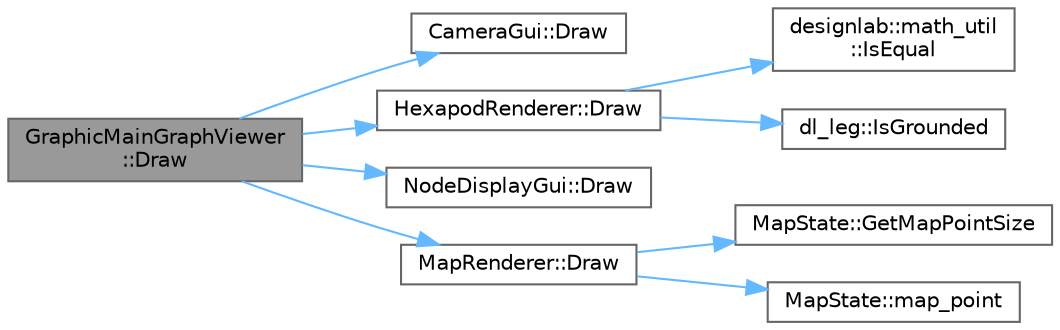 digraph "GraphicMainGraphViewer::Draw"
{
 // LATEX_PDF_SIZE
  bgcolor="transparent";
  edge [fontname=Helvetica,fontsize=10,labelfontname=Helvetica,labelfontsize=10];
  node [fontname=Helvetica,fontsize=10,shape=box,height=0.2,width=0.4];
  rankdir="LR";
  Node1 [id="Node000001",label="GraphicMainGraphViewer\l::Draw",height=0.2,width=0.4,color="gray40", fillcolor="grey60", style="filled", fontcolor="black",tooltip="描画を行う．ここでは描画系の処理のみを行い内部のデータを更新しないためconstを付けている．純粋仮想関数．"];
  Node1 -> Node2 [id="edge1_Node000001_Node000002",color="steelblue1",style="solid",tooltip=" "];
  Node2 [id="Node000002",label="CameraGui::Draw",height=0.2,width=0.4,color="grey40", fillcolor="white", style="filled",URL="$class_camera_gui.html#ada26678aa63e5091de5d1ae4e4ec3e9a",tooltip="GUIの描画を行う"];
  Node1 -> Node3 [id="edge2_Node000001_Node000003",color="steelblue1",style="solid",tooltip=" "];
  Node3 [id="Node000003",label="HexapodRenderer::Draw",height=0.2,width=0.4,color="grey40", fillcolor="white", style="filled",URL="$class_hexapod_renderer.html#a8eae43f9a83c964275d97cd9c73d9451",tooltip="ロボットを3D空間に描画する．"];
  Node3 -> Node4 [id="edge3_Node000003_Node000004",color="steelblue1",style="solid",tooltip=" "];
  Node4 [id="Node000004",label="designlab::math_util\l::IsEqual",height=0.2,width=0.4,color="grey40", fillcolor="white", style="filled",URL="$namespacedesignlab_1_1math__util.html#a44a42787b2445c454d3afed817c1769e",tooltip="C++において，小数同士の計算は誤差が出てしまう．誤差込みで値が等しいか調べる．"];
  Node3 -> Node5 [id="edge4_Node000003_Node000005",color="steelblue1",style="solid",tooltip=" "];
  Node5 [id="Node000005",label="dl_leg::IsGrounded",height=0.2,width=0.4,color="grey40", fillcolor="white", style="filled",URL="$namespacedl__leg.html#af9f9b0788c3b3049e8bbf659df946c20",tooltip="脚番号 leg_index 0 〜 5 に応じて，その脚が接地しているかを調べる．   脚は右前脚を0番として，時計回りに0,1,2,3,4,5となる．左前足が5番．"];
  Node1 -> Node6 [id="edge5_Node000001_Node000006",color="steelblue1",style="solid",tooltip=" "];
  Node6 [id="Node000006",label="NodeDisplayGui::Draw",height=0.2,width=0.4,color="grey40", fillcolor="white", style="filled",URL="$class_node_display_gui.html#a839b67b1b96859f8ad23b00a56c2997d",tooltip="GUIの表示を行う"];
  Node1 -> Node7 [id="edge6_Node000001_Node000007",color="steelblue1",style="solid",tooltip=" "];
  Node7 [id="Node000007",label="MapRenderer::Draw",height=0.2,width=0.4,color="grey40", fillcolor="white", style="filled",URL="$class_map_renderer.html#a7f66eb64de0ae30b8aec6b22484f7762",tooltip="マップの描画を行う．"];
  Node7 -> Node8 [id="edge7_Node000007_Node000008",color="steelblue1",style="solid",tooltip=" "];
  Node8 [id="Node000008",label="MapState::GetMapPointSize",height=0.2,width=0.4,color="grey40", fillcolor="white", style="filled",URL="$class_map_state.html#af1cbbeb3eb577b1c3530a43c57028dec",tooltip="脚設置可能点の総数を返す．"];
  Node7 -> Node9 [id="edge8_Node000007_Node000009",color="steelblue1",style="solid",tooltip=" "];
  Node9 [id="Node000009",label="MapState::map_point",height=0.2,width=0.4,color="grey40", fillcolor="white", style="filled",URL="$class_map_state.html#ab67d37b4967ad2d36f36c87c68d9bacd",tooltip="脚設置可能点の座標を返す．"];
}
